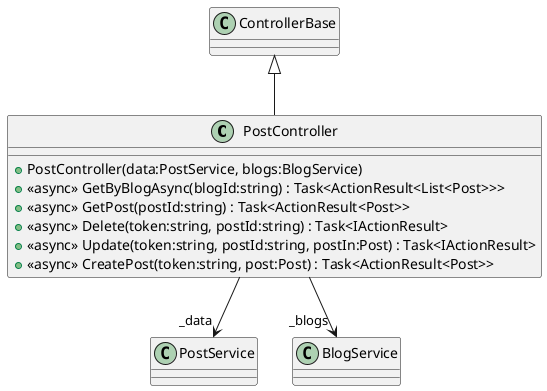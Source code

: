 @startuml
class PostController {
    + PostController(data:PostService, blogs:BlogService)
    + <<async>> GetByBlogAsync(blogId:string) : Task<ActionResult<List<Post>>>
    + <<async>> GetPost(postId:string) : Task<ActionResult<Post>>
    + <<async>> Delete(token:string, postId:string) : Task<IActionResult>
    + <<async>> Update(token:string, postId:string, postIn:Post) : Task<IActionResult>
    + <<async>> CreatePost(token:string, post:Post) : Task<ActionResult<Post>>
}
ControllerBase <|-- PostController
PostController --> "_data" PostService
PostController --> "_blogs" BlogService
@enduml
